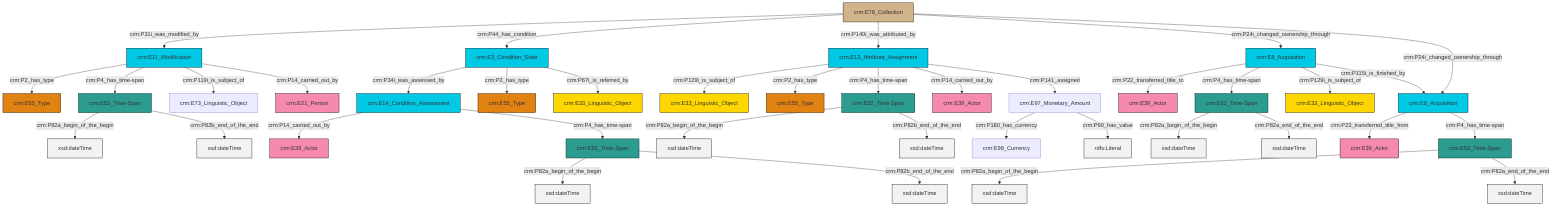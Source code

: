 graph TD
classDef Literal fill:#f2f2f2,stroke:#000000;
classDef CRM_Entity fill:#FFFFFF,stroke:#000000;
classDef Temporal_Entity fill:#00C9E6, stroke:#000000;
classDef Type fill:#E18312, stroke:#000000;
classDef Time-Span fill:#2C9C91, stroke:#000000;
classDef Appellation fill:#FFEB7F, stroke:#000000;
classDef Place fill:#008836, stroke:#000000;
classDef Persistent_Item fill:#B266B2, stroke:#000000;
classDef Conceptual_Object fill:#FFD700, stroke:#000000;
classDef Physical_Thing fill:#D2B48C, stroke:#000000;
classDef Actor fill:#f58aad, stroke:#000000;
classDef PC_Classes fill:#4ce600, stroke:#000000;
classDef Multi fill:#cccccc,stroke:#000000;

0["crm:E13_Attribute_Assignment"]:::Temporal_Entity -->|crm:P129i_is_subject_of| 1["crm:E33_Linguistic_Object"]:::Conceptual_Object
2["crm:E78_Collection"]:::Physical_Thing -->|crm:P31i_was_modified_by| 3["crm:E11_Modification"]:::Temporal_Entity
4["crm:E14_Condition_Assessment"]:::Temporal_Entity -->|crm:P14_carried_out_by| 5["crm:E39_Actor"]:::Actor
8["crm:E52_Time-Span"]:::Time-Span -->|crm:P82a_begin_of_the_begin| 9[xsd:dateTime]:::Literal
14["crm:E8_Acquisition"]:::Temporal_Entity -->|crm:P23_transferred_title_from| 15["crm:E39_Actor"]:::Actor
20["crm:E52_Time-Span"]:::Time-Span -->|crm:P82a_begin_of_the_begin| 21[xsd:dateTime]:::Literal
6["crm:E52_Time-Span"]:::Time-Span -->|crm:P82a_begin_of_the_begin| 22[xsd:dateTime]:::Literal
23["crm:E52_Time-Span"]:::Time-Span -->|crm:P82a_begin_of_the_begin| 24[xsd:dateTime]:::Literal
2["crm:E78_Collection"]:::Physical_Thing -->|crm:P44_has_condition| 25["crm:E3_Condition_State"]:::Temporal_Entity
3["crm:E11_Modification"]:::Temporal_Entity -->|crm:P2_has_type| 26["crm:E55_Type"]:::Type
27["crm:E8_Acquisition"]:::Temporal_Entity -->|crm:P22_transferred_title_to| 28["crm:E39_Actor"]:::Actor
23["crm:E52_Time-Span"]:::Time-Span -->|crm:P82b_end_of_the_end| 29[xsd:dateTime]:::Literal
20["crm:E52_Time-Span"]:::Time-Span -->|crm:P82b_end_of_the_end| 30[xsd:dateTime]:::Literal
25["crm:E3_Condition_State"]:::Temporal_Entity -->|crm:P34i_was_assessed_by| 4["crm:E14_Condition_Assessment"]:::Temporal_Entity
3["crm:E11_Modification"]:::Temporal_Entity -->|crm:P4_has_time-span| 20["crm:E52_Time-Span"]:::Time-Span
4["crm:E14_Condition_Assessment"]:::Temporal_Entity -->|crm:P4_has_time-span| 31["crm:E52_Time-Span"]:::Time-Span
27["crm:E8_Acquisition"]:::Temporal_Entity -->|crm:P4_has_time-span| 6["crm:E52_Time-Span"]:::Time-Span
0["crm:E13_Attribute_Assignment"]:::Temporal_Entity -->|crm:P2_has_type| 10["crm:E55_Type"]:::Type
0["crm:E13_Attribute_Assignment"]:::Temporal_Entity -->|crm:P4_has_time-span| 23["crm:E52_Time-Span"]:::Time-Span
2["crm:E78_Collection"]:::Physical_Thing -->|crm:P140i_was_attributed_by| 0["crm:E13_Attribute_Assignment"]:::Temporal_Entity
3["crm:E11_Modification"]:::Temporal_Entity -->|crm:P119i_is_subject_of| 35["crm:E73_Linguistic_Object"]:::Default
37["crm:E97_Monetary_Amount"]:::Default -->|crm:P180_has_currency| 38["crm:E98_Currency"]:::Default
27["crm:E8_Acquisition"]:::Temporal_Entity -->|crm:P129i_is_subject_of| 12["crm:E33_Linguistic_Object"]:::Conceptual_Object
25["crm:E3_Condition_State"]:::Temporal_Entity -->|crm:P2_has_type| 33["crm:E55_Type"]:::Type
2["crm:E78_Collection"]:::Physical_Thing -->|crm:P24i_changed_ownership_through| 27["crm:E8_Acquisition"]:::Temporal_Entity
3["crm:E11_Modification"]:::Temporal_Entity -->|crm:P14_carried_out_by| 17["crm:E21_Person"]:::Actor
14["crm:E8_Acquisition"]:::Temporal_Entity -->|crm:P4_has_time-span| 8["crm:E52_Time-Span"]:::Time-Span
6["crm:E52_Time-Span"]:::Time-Span -->|crm:P82a_end_of_the_end| 45[xsd:dateTime]:::Literal
25["crm:E3_Condition_State"]:::Temporal_Entity -->|crm:P67i_is_referred_by| 48["crm:E33_Linguistic_Object"]:::Conceptual_Object
0["crm:E13_Attribute_Assignment"]:::Temporal_Entity -->|crm:P14_carried_out_by| 40["crm:E39_Actor"]:::Actor
27["crm:E8_Acquisition"]:::Temporal_Entity -->|crm:P115i_is_finished_by| 14["crm:E8_Acquisition"]:::Temporal_Entity
0["crm:E13_Attribute_Assignment"]:::Temporal_Entity -->|crm:P141_assigned| 37["crm:E97_Monetary_Amount"]:::Default
2["crm:E78_Collection"]:::Physical_Thing -->|crm:P24i_changed_ownership_through| 14["crm:E8_Acquisition"]:::Temporal_Entity
31["crm:E52_Time-Span"]:::Time-Span -->|crm:P82a_begin_of_the_begin| 51[xsd:dateTime]:::Literal
8["crm:E52_Time-Span"]:::Time-Span -->|crm:P82a_end_of_the_end| 53[xsd:dateTime]:::Literal
31["crm:E52_Time-Span"]:::Time-Span -->|crm:P82b_end_of_the_end| 54[xsd:dateTime]:::Literal
37["crm:E97_Monetary_Amount"]:::Default -->|crm:P90_has_value| 60[rdfs:Literal]:::Literal